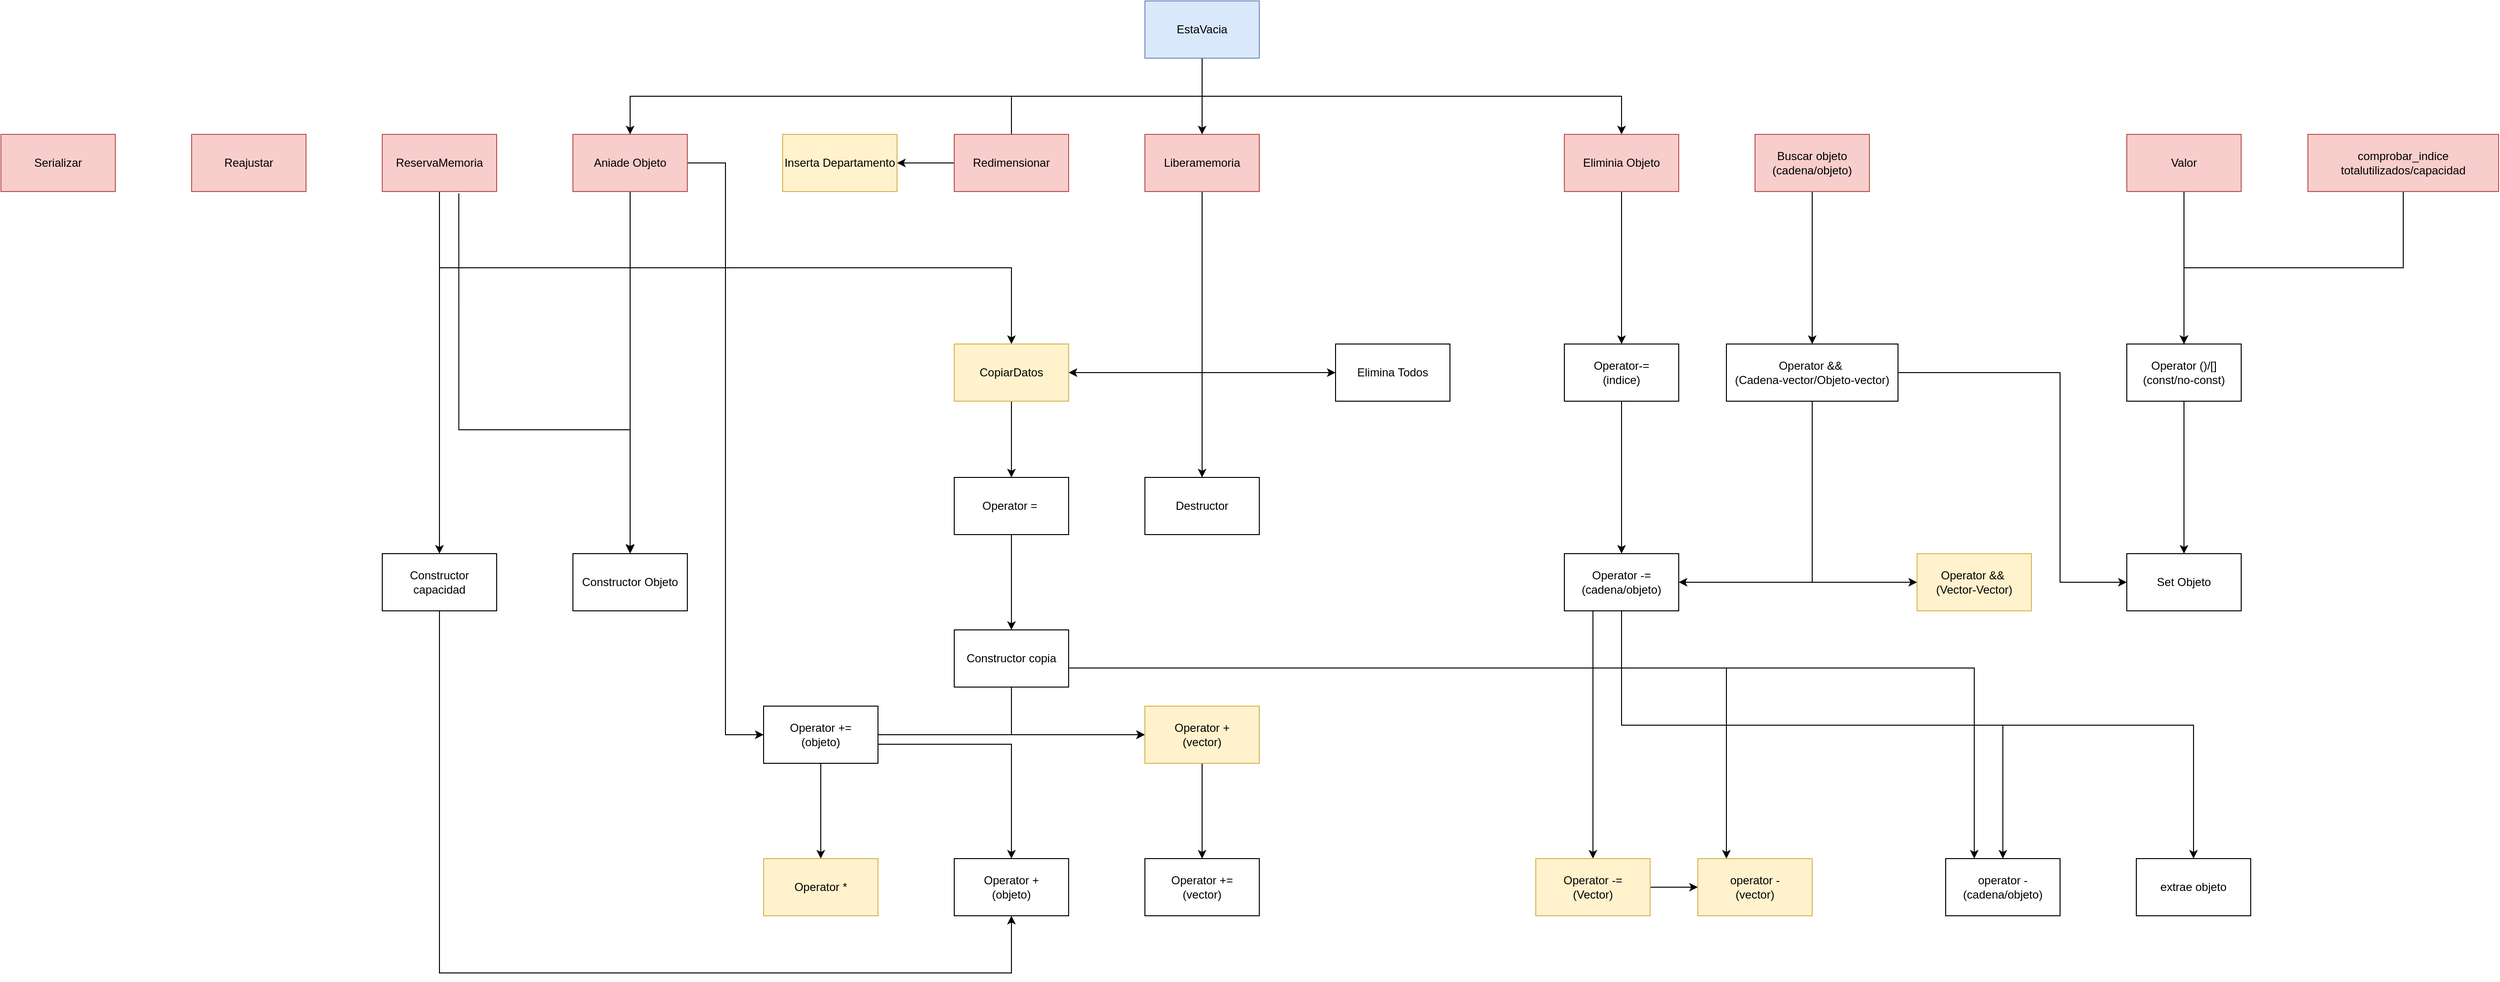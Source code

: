 <mxfile version="21.2.8" type="device">
  <diagram id="C5RBs43oDa-KdzZeNtuy" name="Page-1">
    <mxGraphModel dx="2261" dy="843" grid="1" gridSize="10" guides="1" tooltips="1" connect="1" arrows="1" fold="1" page="1" pageScale="1" pageWidth="827" pageHeight="1169" math="0" shadow="0">
      <root>
        <mxCell id="WIyWlLk6GJQsqaUBKTNV-0" />
        <mxCell id="WIyWlLk6GJQsqaUBKTNV-1" parent="WIyWlLk6GJQsqaUBKTNV-0" />
        <mxCell id="lBbbaVY5z8zjC1P1n53Q-30" style="edgeStyle=orthogonalEdgeStyle;rounded=0;orthogonalLoop=1;jettySize=auto;html=1;exitX=0.5;exitY=1;exitDx=0;exitDy=0;entryX=0.5;entryY=0;entryDx=0;entryDy=0;" parent="WIyWlLk6GJQsqaUBKTNV-1" edge="1">
          <mxGeometry relative="1" as="geometry">
            <mxPoint x="620" y="459" as="sourcePoint" />
            <mxPoint x="620" y="839" as="targetPoint" />
          </mxGeometry>
        </mxCell>
        <mxCell id="8VsjxiuHEeb4ChMc8zv--10" style="edgeStyle=orthogonalEdgeStyle;rounded=0;orthogonalLoop=1;jettySize=auto;html=1;exitX=1;exitY=0.5;exitDx=0;exitDy=0;entryX=0;entryY=0.5;entryDx=0;entryDy=0;" parent="WIyWlLk6GJQsqaUBKTNV-1" source="sUV4AZlqi4DEhkgbtr-B-1" target="lBbbaVY5z8zjC1P1n53Q-7" edge="1">
          <mxGeometry relative="1" as="geometry" />
        </mxCell>
        <mxCell id="sUV4AZlqi4DEhkgbtr-B-1" value="Aniade Objeto" style="rounded=0;whiteSpace=wrap;html=1;fillColor=#f8cecc;strokeColor=#b85450;" parent="WIyWlLk6GJQsqaUBKTNV-1" vertex="1">
          <mxGeometry x="560" y="400" width="120" height="60" as="geometry" />
        </mxCell>
        <mxCell id="8VsjxiuHEeb4ChMc8zv--30" style="edgeStyle=orthogonalEdgeStyle;rounded=0;orthogonalLoop=1;jettySize=auto;html=1;exitX=0.5;exitY=1;exitDx=0;exitDy=0;entryX=0.5;entryY=0;entryDx=0;entryDy=0;" parent="WIyWlLk6GJQsqaUBKTNV-1" source="sUV4AZlqi4DEhkgbtr-B-2" target="8VsjxiuHEeb4ChMc8zv--29" edge="1">
          <mxGeometry relative="1" as="geometry" />
        </mxCell>
        <mxCell id="sUV4AZlqi4DEhkgbtr-B-2" value="Eliminia Objeto" style="rounded=0;whiteSpace=wrap;html=1;fillColor=#f8cecc;strokeColor=#b85450;" parent="WIyWlLk6GJQsqaUBKTNV-1" vertex="1">
          <mxGeometry x="1600" y="400" width="120" height="60" as="geometry" />
        </mxCell>
        <mxCell id="lBbbaVY5z8zjC1P1n53Q-29" style="edgeStyle=orthogonalEdgeStyle;rounded=0;orthogonalLoop=1;jettySize=auto;html=1;exitX=0.669;exitY=1.033;exitDx=0;exitDy=0;entryX=0.5;entryY=0;entryDx=0;entryDy=0;exitPerimeter=0;" parent="WIyWlLk6GJQsqaUBKTNV-1" source="sUV4AZlqi4DEhkgbtr-B-3" target="lBbbaVY5z8zjC1P1n53Q-22" edge="1">
          <mxGeometry relative="1" as="geometry">
            <Array as="points">
              <mxPoint x="440" y="710" />
              <mxPoint x="620" y="710" />
            </Array>
          </mxGeometry>
        </mxCell>
        <mxCell id="8VsjxiuHEeb4ChMc8zv--39" style="edgeStyle=orthogonalEdgeStyle;rounded=0;orthogonalLoop=1;jettySize=auto;html=1;exitX=0.5;exitY=1;exitDx=0;exitDy=0;entryX=0.5;entryY=0;entryDx=0;entryDy=0;" parent="WIyWlLk6GJQsqaUBKTNV-1" source="sUV4AZlqi4DEhkgbtr-B-3" target="sUV4AZlqi4DEhkgbtr-B-10" edge="1">
          <mxGeometry relative="1" as="geometry">
            <Array as="points">
              <mxPoint x="420" y="540" />
              <mxPoint x="1020" y="540" />
            </Array>
          </mxGeometry>
        </mxCell>
        <mxCell id="8VsjxiuHEeb4ChMc8zv--43" style="edgeStyle=orthogonalEdgeStyle;rounded=0;orthogonalLoop=1;jettySize=auto;html=1;exitX=0.5;exitY=1;exitDx=0;exitDy=0;entryX=0.5;entryY=0;entryDx=0;entryDy=0;" parent="WIyWlLk6GJQsqaUBKTNV-1" source="sUV4AZlqi4DEhkgbtr-B-3" target="lBbbaVY5z8zjC1P1n53Q-24" edge="1">
          <mxGeometry relative="1" as="geometry" />
        </mxCell>
        <mxCell id="sUV4AZlqi4DEhkgbtr-B-3" value="ReservaMemoria" style="rounded=0;whiteSpace=wrap;html=1;fillColor=#f8cecc;strokeColor=#b85450;" parent="WIyWlLk6GJQsqaUBKTNV-1" vertex="1">
          <mxGeometry x="360" y="400" width="120" height="60" as="geometry" />
        </mxCell>
        <mxCell id="YaGTStl5wE5xU19HTRNl-0" style="edgeStyle=orthogonalEdgeStyle;rounded=0;orthogonalLoop=1;jettySize=auto;html=1;entryX=0.5;entryY=0;entryDx=0;entryDy=0;" edge="1" parent="WIyWlLk6GJQsqaUBKTNV-1" source="sUV4AZlqi4DEhkgbtr-B-4" target="lBbbaVY5z8zjC1P1n53Q-21">
          <mxGeometry relative="1" as="geometry" />
        </mxCell>
        <mxCell id="YaGTStl5wE5xU19HTRNl-2" style="edgeStyle=orthogonalEdgeStyle;rounded=0;orthogonalLoop=1;jettySize=auto;html=1;exitX=0.5;exitY=1;exitDx=0;exitDy=0;entryX=1;entryY=0.5;entryDx=0;entryDy=0;" edge="1" parent="WIyWlLk6GJQsqaUBKTNV-1" source="sUV4AZlqi4DEhkgbtr-B-4" target="sUV4AZlqi4DEhkgbtr-B-10">
          <mxGeometry relative="1" as="geometry" />
        </mxCell>
        <mxCell id="YaGTStl5wE5xU19HTRNl-3" style="edgeStyle=orthogonalEdgeStyle;rounded=0;orthogonalLoop=1;jettySize=auto;html=1;exitX=0.5;exitY=1;exitDx=0;exitDy=0;entryX=0;entryY=0.5;entryDx=0;entryDy=0;" edge="1" parent="WIyWlLk6GJQsqaUBKTNV-1" source="sUV4AZlqi4DEhkgbtr-B-4" target="lBbbaVY5z8zjC1P1n53Q-2">
          <mxGeometry relative="1" as="geometry" />
        </mxCell>
        <mxCell id="sUV4AZlqi4DEhkgbtr-B-4" value="Liberamemoria" style="rounded=0;whiteSpace=wrap;html=1;fillColor=#f8cecc;strokeColor=#b85450;" parent="WIyWlLk6GJQsqaUBKTNV-1" vertex="1">
          <mxGeometry x="1160" y="400" width="120" height="60" as="geometry" />
        </mxCell>
        <mxCell id="sUV4AZlqi4DEhkgbtr-B-5" value="Reajustar" style="rounded=0;whiteSpace=wrap;html=1;fillColor=#f8cecc;strokeColor=#b85450;" parent="WIyWlLk6GJQsqaUBKTNV-1" vertex="1">
          <mxGeometry x="160" y="400" width="120" height="60" as="geometry" />
        </mxCell>
        <mxCell id="8VsjxiuHEeb4ChMc8zv--28" style="edgeStyle=orthogonalEdgeStyle;rounded=0;orthogonalLoop=1;jettySize=auto;html=1;exitX=0.5;exitY=0;exitDx=0;exitDy=0;entryX=0.5;entryY=0;entryDx=0;entryDy=0;" parent="WIyWlLk6GJQsqaUBKTNV-1" source="sUV4AZlqi4DEhkgbtr-B-6" target="sUV4AZlqi4DEhkgbtr-B-2" edge="1">
          <mxGeometry relative="1" as="geometry">
            <Array as="points">
              <mxPoint x="1020" y="360" />
              <mxPoint x="1660" y="360" />
            </Array>
          </mxGeometry>
        </mxCell>
        <mxCell id="8VsjxiuHEeb4ChMc8zv--38" style="edgeStyle=orthogonalEdgeStyle;rounded=0;orthogonalLoop=1;jettySize=auto;html=1;exitX=0.5;exitY=0;exitDx=0;exitDy=0;entryX=0.5;entryY=0;entryDx=0;entryDy=0;" parent="WIyWlLk6GJQsqaUBKTNV-1" source="sUV4AZlqi4DEhkgbtr-B-6" target="sUV4AZlqi4DEhkgbtr-B-1" edge="1">
          <mxGeometry relative="1" as="geometry">
            <Array as="points">
              <mxPoint x="1020" y="360" />
              <mxPoint x="620" y="360" />
            </Array>
          </mxGeometry>
        </mxCell>
        <mxCell id="8VsjxiuHEeb4ChMc8zv--41" value="" style="edgeStyle=orthogonalEdgeStyle;rounded=0;orthogonalLoop=1;jettySize=auto;html=1;" parent="WIyWlLk6GJQsqaUBKTNV-1" source="sUV4AZlqi4DEhkgbtr-B-6" target="lBbbaVY5z8zjC1P1n53Q-3" edge="1">
          <mxGeometry relative="1" as="geometry" />
        </mxCell>
        <mxCell id="sUV4AZlqi4DEhkgbtr-B-6" value="Redimensionar" style="rounded=0;whiteSpace=wrap;html=1;fillColor=#f8cecc;strokeColor=#b85450;" parent="WIyWlLk6GJQsqaUBKTNV-1" vertex="1">
          <mxGeometry x="960" y="400" width="120" height="60" as="geometry" />
        </mxCell>
        <mxCell id="lBbbaVY5z8zjC1P1n53Q-33" style="edgeStyle=orthogonalEdgeStyle;rounded=0;orthogonalLoop=1;jettySize=auto;html=1;exitX=0.5;exitY=1;exitDx=0;exitDy=0;entryX=0.5;entryY=0;entryDx=0;entryDy=0;" parent="WIyWlLk6GJQsqaUBKTNV-1" source="sUV4AZlqi4DEhkgbtr-B-7" target="lBbbaVY5z8zjC1P1n53Q-12" edge="1">
          <mxGeometry relative="1" as="geometry" />
        </mxCell>
        <mxCell id="sUV4AZlqi4DEhkgbtr-B-7" value="Valor" style="rounded=0;whiteSpace=wrap;html=1;fillColor=#f8cecc;strokeColor=#b85450;" parent="WIyWlLk6GJQsqaUBKTNV-1" vertex="1">
          <mxGeometry x="2190" y="400" width="120" height="60" as="geometry" />
        </mxCell>
        <mxCell id="8VsjxiuHEeb4ChMc8zv--25" style="edgeStyle=orthogonalEdgeStyle;rounded=0;orthogonalLoop=1;jettySize=auto;html=1;exitX=0.5;exitY=1;exitDx=0;exitDy=0;entryX=0.5;entryY=0;entryDx=0;entryDy=0;" parent="WIyWlLk6GJQsqaUBKTNV-1" source="sUV4AZlqi4DEhkgbtr-B-10" target="lBbbaVY5z8zjC1P1n53Q-13" edge="1">
          <mxGeometry relative="1" as="geometry" />
        </mxCell>
        <mxCell id="sUV4AZlqi4DEhkgbtr-B-10" value="CopiarDatos" style="rounded=0;whiteSpace=wrap;html=1;fillColor=#fff2cc;strokeColor=#d6b656;" parent="WIyWlLk6GJQsqaUBKTNV-1" vertex="1">
          <mxGeometry x="960" y="620" width="120" height="60" as="geometry" />
        </mxCell>
        <mxCell id="lBbbaVY5z8zjC1P1n53Q-35" style="edgeStyle=orthogonalEdgeStyle;rounded=0;orthogonalLoop=1;jettySize=auto;html=1;exitX=0.5;exitY=1;exitDx=0;exitDy=0;entryX=0.5;entryY=0;entryDx=0;entryDy=0;" parent="WIyWlLk6GJQsqaUBKTNV-1" source="lBbbaVY5z8zjC1P1n53Q-0" target="lBbbaVY5z8zjC1P1n53Q-12" edge="1">
          <mxGeometry relative="1" as="geometry" />
        </mxCell>
        <mxCell id="lBbbaVY5z8zjC1P1n53Q-0" value="comprobar_indice&lt;br&gt;totalutilizados/capacidad" style="rounded=0;whiteSpace=wrap;html=1;fillColor=#f8cecc;strokeColor=#b85450;" parent="WIyWlLk6GJQsqaUBKTNV-1" vertex="1">
          <mxGeometry x="2380" y="400" width="200" height="60" as="geometry" />
        </mxCell>
        <mxCell id="lBbbaVY5z8zjC1P1n53Q-1" value="extrae objeto" style="rounded=0;whiteSpace=wrap;html=1;" parent="WIyWlLk6GJQsqaUBKTNV-1" vertex="1">
          <mxGeometry x="2200" y="1160" width="120" height="60" as="geometry" />
        </mxCell>
        <mxCell id="lBbbaVY5z8zjC1P1n53Q-2" value="Elimina Todos" style="rounded=0;whiteSpace=wrap;html=1;" parent="WIyWlLk6GJQsqaUBKTNV-1" vertex="1">
          <mxGeometry x="1360" y="620" width="120" height="60" as="geometry" />
        </mxCell>
        <mxCell id="lBbbaVY5z8zjC1P1n53Q-3" value="Inserta Departamento" style="rounded=0;whiteSpace=wrap;html=1;fillColor=#fff2cc;strokeColor=#d6b656;" parent="WIyWlLk6GJQsqaUBKTNV-1" vertex="1">
          <mxGeometry x="780" y="400" width="120" height="60" as="geometry" />
        </mxCell>
        <mxCell id="lBbbaVY5z8zjC1P1n53Q-63" style="edgeStyle=orthogonalEdgeStyle;rounded=0;orthogonalLoop=1;jettySize=auto;html=1;exitX=0.5;exitY=1;exitDx=0;exitDy=0;entryX=0.5;entryY=0;entryDx=0;entryDy=0;" parent="WIyWlLk6GJQsqaUBKTNV-1" source="lBbbaVY5z8zjC1P1n53Q-4" target="lBbbaVY5z8zjC1P1n53Q-8" edge="1">
          <mxGeometry relative="1" as="geometry" />
        </mxCell>
        <mxCell id="lBbbaVY5z8zjC1P1n53Q-4" value="Buscar objeto&lt;br&gt;(cadena/objeto)" style="rounded=0;whiteSpace=wrap;html=1;fillColor=#f8cecc;strokeColor=#b85450;" parent="WIyWlLk6GJQsqaUBKTNV-1" vertex="1">
          <mxGeometry x="1800" y="400" width="120" height="60" as="geometry" />
        </mxCell>
        <mxCell id="lBbbaVY5z8zjC1P1n53Q-49" style="edgeStyle=orthogonalEdgeStyle;rounded=0;orthogonalLoop=1;jettySize=auto;html=1;exitX=0.5;exitY=1;exitDx=0;exitDy=0;entryX=0.5;entryY=0;entryDx=0;entryDy=0;" parent="WIyWlLk6GJQsqaUBKTNV-1" source="lBbbaVY5z8zjC1P1n53Q-6" target="lBbbaVY5z8zjC1P1n53Q-48" edge="1">
          <mxGeometry relative="1" as="geometry">
            <Array as="points">
              <mxPoint x="1630" y="900" />
            </Array>
          </mxGeometry>
        </mxCell>
        <mxCell id="lBbbaVY5z8zjC1P1n53Q-65" style="edgeStyle=orthogonalEdgeStyle;rounded=0;orthogonalLoop=1;jettySize=auto;html=1;exitX=0.5;exitY=1;exitDx=0;exitDy=0;entryX=0.5;entryY=0;entryDx=0;entryDy=0;" parent="WIyWlLk6GJQsqaUBKTNV-1" source="lBbbaVY5z8zjC1P1n53Q-6" target="lBbbaVY5z8zjC1P1n53Q-58" edge="1">
          <mxGeometry relative="1" as="geometry">
            <Array as="points">
              <mxPoint x="1660" y="1020" />
              <mxPoint x="2060" y="1020" />
            </Array>
          </mxGeometry>
        </mxCell>
        <mxCell id="lBbbaVY5z8zjC1P1n53Q-68" style="edgeStyle=orthogonalEdgeStyle;rounded=0;orthogonalLoop=1;jettySize=auto;html=1;exitX=0.5;exitY=1;exitDx=0;exitDy=0;entryX=0.5;entryY=0;entryDx=0;entryDy=0;" parent="WIyWlLk6GJQsqaUBKTNV-1" source="lBbbaVY5z8zjC1P1n53Q-6" target="lBbbaVY5z8zjC1P1n53Q-1" edge="1">
          <mxGeometry relative="1" as="geometry">
            <Array as="points">
              <mxPoint x="1660" y="1020" />
              <mxPoint x="2260" y="1020" />
            </Array>
          </mxGeometry>
        </mxCell>
        <mxCell id="lBbbaVY5z8zjC1P1n53Q-6" value="Operator -= (cadena/objeto)" style="rounded=0;whiteSpace=wrap;html=1;" parent="WIyWlLk6GJQsqaUBKTNV-1" vertex="1">
          <mxGeometry x="1600" y="840" width="120" height="60" as="geometry" />
        </mxCell>
        <mxCell id="8VsjxiuHEeb4ChMc8zv--8" style="edgeStyle=orthogonalEdgeStyle;rounded=0;orthogonalLoop=1;jettySize=auto;html=1;exitX=0.5;exitY=1;exitDx=0;exitDy=0;entryX=0.5;entryY=0;entryDx=0;entryDy=0;" parent="WIyWlLk6GJQsqaUBKTNV-1" source="lBbbaVY5z8zjC1P1n53Q-7" target="lBbbaVY5z8zjC1P1n53Q-9" edge="1">
          <mxGeometry relative="1" as="geometry" />
        </mxCell>
        <mxCell id="8VsjxiuHEeb4ChMc8zv--17" style="edgeStyle=orthogonalEdgeStyle;rounded=0;orthogonalLoop=1;jettySize=auto;html=1;exitX=1;exitY=0.5;exitDx=0;exitDy=0;entryX=0;entryY=0.5;entryDx=0;entryDy=0;" parent="WIyWlLk6GJQsqaUBKTNV-1" source="lBbbaVY5z8zjC1P1n53Q-7" target="lBbbaVY5z8zjC1P1n53Q-40" edge="1">
          <mxGeometry relative="1" as="geometry" />
        </mxCell>
        <mxCell id="mERDGh5SQpZNU9xWW18F-1" style="edgeStyle=orthogonalEdgeStyle;rounded=0;orthogonalLoop=1;jettySize=auto;html=1;exitX=1;exitY=0.5;exitDx=0;exitDy=0;entryX=0.5;entryY=0;entryDx=0;entryDy=0;" parent="WIyWlLk6GJQsqaUBKTNV-1" source="lBbbaVY5z8zjC1P1n53Q-7" target="lBbbaVY5z8zjC1P1n53Q-11" edge="1">
          <mxGeometry relative="1" as="geometry">
            <Array as="points">
              <mxPoint x="880" y="1040" />
              <mxPoint x="1020" y="1040" />
            </Array>
          </mxGeometry>
        </mxCell>
        <mxCell id="lBbbaVY5z8zjC1P1n53Q-7" value="Operator +=&lt;br&gt;(objeto)" style="rounded=0;whiteSpace=wrap;html=1;" parent="WIyWlLk6GJQsqaUBKTNV-1" vertex="1">
          <mxGeometry x="760" y="1000" width="120" height="60" as="geometry" />
        </mxCell>
        <mxCell id="lBbbaVY5z8zjC1P1n53Q-64" style="edgeStyle=orthogonalEdgeStyle;rounded=0;orthogonalLoop=1;jettySize=auto;html=1;exitX=0.5;exitY=1;exitDx=0;exitDy=0;entryX=1;entryY=0.5;entryDx=0;entryDy=0;" parent="WIyWlLk6GJQsqaUBKTNV-1" source="lBbbaVY5z8zjC1P1n53Q-8" target="lBbbaVY5z8zjC1P1n53Q-6" edge="1">
          <mxGeometry relative="1" as="geometry" />
        </mxCell>
        <mxCell id="8VsjxiuHEeb4ChMc8zv--36" style="edgeStyle=orthogonalEdgeStyle;rounded=0;orthogonalLoop=1;jettySize=auto;html=1;exitX=0.5;exitY=1;exitDx=0;exitDy=0;entryX=0;entryY=0.5;entryDx=0;entryDy=0;" parent="WIyWlLk6GJQsqaUBKTNV-1" source="lBbbaVY5z8zjC1P1n53Q-8" target="8VsjxiuHEeb4ChMc8zv--34" edge="1">
          <mxGeometry relative="1" as="geometry" />
        </mxCell>
        <mxCell id="8VsjxiuHEeb4ChMc8zv--37" style="edgeStyle=orthogonalEdgeStyle;rounded=0;orthogonalLoop=1;jettySize=auto;html=1;exitX=1;exitY=0.5;exitDx=0;exitDy=0;entryX=0;entryY=0.5;entryDx=0;entryDy=0;" parent="WIyWlLk6GJQsqaUBKTNV-1" source="lBbbaVY5z8zjC1P1n53Q-8" target="lBbbaVY5z8zjC1P1n53Q-17" edge="1">
          <mxGeometry relative="1" as="geometry">
            <Array as="points">
              <mxPoint x="2120" y="650" />
              <mxPoint x="2120" y="870" />
            </Array>
          </mxGeometry>
        </mxCell>
        <mxCell id="lBbbaVY5z8zjC1P1n53Q-8" value="Operator &amp;amp;&amp;amp;&amp;nbsp;&lt;br&gt;(Cadena-vector/Objeto-vector)" style="rounded=0;whiteSpace=wrap;html=1;" parent="WIyWlLk6GJQsqaUBKTNV-1" vertex="1">
          <mxGeometry x="1770" y="620" width="180" height="60" as="geometry" />
        </mxCell>
        <mxCell id="lBbbaVY5z8zjC1P1n53Q-9" value="Operator *" style="rounded=0;whiteSpace=wrap;html=1;fillColor=#fff2cc;strokeColor=#d6b656;" parent="WIyWlLk6GJQsqaUBKTNV-1" vertex="1">
          <mxGeometry x="760" y="1160" width="120" height="60" as="geometry" />
        </mxCell>
        <mxCell id="lBbbaVY5z8zjC1P1n53Q-10" value="operator -&lt;br&gt;(vector)" style="rounded=0;whiteSpace=wrap;html=1;fillColor=#fff2cc;strokeColor=#d6b656;" parent="WIyWlLk6GJQsqaUBKTNV-1" vertex="1">
          <mxGeometry x="1740" y="1160" width="120" height="60" as="geometry" />
        </mxCell>
        <mxCell id="lBbbaVY5z8zjC1P1n53Q-11" value="Operator +&lt;br&gt;    (objeto)" style="rounded=0;whiteSpace=wrap;html=1;" parent="WIyWlLk6GJQsqaUBKTNV-1" vertex="1">
          <mxGeometry x="960" y="1160" width="120" height="60" as="geometry" />
        </mxCell>
        <mxCell id="lBbbaVY5z8zjC1P1n53Q-34" style="edgeStyle=orthogonalEdgeStyle;rounded=0;orthogonalLoop=1;jettySize=auto;html=1;exitX=0.5;exitY=1;exitDx=0;exitDy=0;entryX=0.5;entryY=0;entryDx=0;entryDy=0;" parent="WIyWlLk6GJQsqaUBKTNV-1" source="lBbbaVY5z8zjC1P1n53Q-12" target="lBbbaVY5z8zjC1P1n53Q-17" edge="1">
          <mxGeometry relative="1" as="geometry" />
        </mxCell>
        <mxCell id="lBbbaVY5z8zjC1P1n53Q-12" value="Operator ()/[]&lt;br&gt;(const/no-const)" style="rounded=0;whiteSpace=wrap;html=1;" parent="WIyWlLk6GJQsqaUBKTNV-1" vertex="1">
          <mxGeometry x="2190" y="620" width="120" height="60" as="geometry" />
        </mxCell>
        <mxCell id="8VsjxiuHEeb4ChMc8zv--27" style="edgeStyle=orthogonalEdgeStyle;rounded=0;orthogonalLoop=1;jettySize=auto;html=1;exitX=0.5;exitY=1;exitDx=0;exitDy=0;entryX=0.5;entryY=0;entryDx=0;entryDy=0;" parent="WIyWlLk6GJQsqaUBKTNV-1" source="lBbbaVY5z8zjC1P1n53Q-13" target="lBbbaVY5z8zjC1P1n53Q-23" edge="1">
          <mxGeometry relative="1" as="geometry" />
        </mxCell>
        <mxCell id="lBbbaVY5z8zjC1P1n53Q-13" value="Operator =&amp;nbsp;" style="rounded=0;whiteSpace=wrap;html=1;" parent="WIyWlLk6GJQsqaUBKTNV-1" vertex="1">
          <mxGeometry x="960" y="760" width="120" height="60" as="geometry" />
        </mxCell>
        <mxCell id="lBbbaVY5z8zjC1P1n53Q-14" value="Serializar" style="rounded=0;whiteSpace=wrap;html=1;fillColor=#f8cecc;strokeColor=#b85450;" parent="WIyWlLk6GJQsqaUBKTNV-1" vertex="1">
          <mxGeometry x="-40" y="400" width="120" height="60" as="geometry" />
        </mxCell>
        <mxCell id="lBbbaVY5z8zjC1P1n53Q-17" value="Set Objeto" style="rounded=0;whiteSpace=wrap;html=1;" parent="WIyWlLk6GJQsqaUBKTNV-1" vertex="1">
          <mxGeometry x="2190" y="840" width="120" height="60" as="geometry" />
        </mxCell>
        <mxCell id="lBbbaVY5z8zjC1P1n53Q-51" style="edgeStyle=orthogonalEdgeStyle;rounded=0;orthogonalLoop=1;jettySize=auto;html=1;exitX=0.5;exitY=1;exitDx=0;exitDy=0;entryX=0.5;entryY=0;entryDx=0;entryDy=0;" parent="WIyWlLk6GJQsqaUBKTNV-1" source="lBbbaVY5z8zjC1P1n53Q-18" target="sUV4AZlqi4DEhkgbtr-B-4" edge="1">
          <mxGeometry relative="1" as="geometry" />
        </mxCell>
        <mxCell id="lBbbaVY5z8zjC1P1n53Q-18" value="EstaVacia" style="rounded=0;whiteSpace=wrap;html=1;fillColor=#dae8fc;strokeColor=#6c8ebf;" parent="WIyWlLk6GJQsqaUBKTNV-1" vertex="1">
          <mxGeometry x="1160" y="260" width="120" height="60" as="geometry" />
        </mxCell>
        <mxCell id="lBbbaVY5z8zjC1P1n53Q-21" value="Destructor" style="rounded=0;whiteSpace=wrap;html=1;" parent="WIyWlLk6GJQsqaUBKTNV-1" vertex="1">
          <mxGeometry x="1160" y="760" width="120" height="60" as="geometry" />
        </mxCell>
        <mxCell id="lBbbaVY5z8zjC1P1n53Q-22" value="Constructor Objeto" style="rounded=0;whiteSpace=wrap;html=1;" parent="WIyWlLk6GJQsqaUBKTNV-1" vertex="1">
          <mxGeometry x="560" y="840" width="120" height="60" as="geometry" />
        </mxCell>
        <mxCell id="8VsjxiuHEeb4ChMc8zv--16" style="edgeStyle=orthogonalEdgeStyle;rounded=0;orthogonalLoop=1;jettySize=auto;html=1;exitX=0.5;exitY=1;exitDx=0;exitDy=0;entryX=0;entryY=0.5;entryDx=0;entryDy=0;" parent="WIyWlLk6GJQsqaUBKTNV-1" source="lBbbaVY5z8zjC1P1n53Q-23" target="lBbbaVY5z8zjC1P1n53Q-40" edge="1">
          <mxGeometry relative="1" as="geometry" />
        </mxCell>
        <mxCell id="8VsjxiuHEeb4ChMc8zv--33" style="edgeStyle=orthogonalEdgeStyle;rounded=0;orthogonalLoop=1;jettySize=auto;html=1;exitX=1;exitY=0.5;exitDx=0;exitDy=0;entryX=0.25;entryY=0;entryDx=0;entryDy=0;" parent="WIyWlLk6GJQsqaUBKTNV-1" source="lBbbaVY5z8zjC1P1n53Q-23" target="lBbbaVY5z8zjC1P1n53Q-58" edge="1">
          <mxGeometry relative="1" as="geometry">
            <Array as="points">
              <mxPoint x="1080" y="960" />
              <mxPoint x="2030" y="960" />
            </Array>
          </mxGeometry>
        </mxCell>
        <mxCell id="8VsjxiuHEeb4ChMc8zv--42" style="edgeStyle=orthogonalEdgeStyle;rounded=0;orthogonalLoop=1;jettySize=auto;html=1;exitX=1;exitY=0.5;exitDx=0;exitDy=0;entryX=0.25;entryY=0;entryDx=0;entryDy=0;" parent="WIyWlLk6GJQsqaUBKTNV-1" source="lBbbaVY5z8zjC1P1n53Q-23" target="lBbbaVY5z8zjC1P1n53Q-10" edge="1">
          <mxGeometry relative="1" as="geometry">
            <Array as="points">
              <mxPoint x="1080" y="960" />
              <mxPoint x="1770" y="960" />
            </Array>
          </mxGeometry>
        </mxCell>
        <mxCell id="lBbbaVY5z8zjC1P1n53Q-23" value="Constructor copia" style="rounded=0;whiteSpace=wrap;html=1;" parent="WIyWlLk6GJQsqaUBKTNV-1" vertex="1">
          <mxGeometry x="960" y="920" width="120" height="60" as="geometry" />
        </mxCell>
        <mxCell id="mERDGh5SQpZNU9xWW18F-0" style="edgeStyle=orthogonalEdgeStyle;rounded=0;orthogonalLoop=1;jettySize=auto;html=1;exitX=0.5;exitY=1;exitDx=0;exitDy=0;entryX=0.5;entryY=1;entryDx=0;entryDy=0;" parent="WIyWlLk6GJQsqaUBKTNV-1" source="lBbbaVY5z8zjC1P1n53Q-24" target="lBbbaVY5z8zjC1P1n53Q-11" edge="1">
          <mxGeometry relative="1" as="geometry">
            <Array as="points">
              <mxPoint x="420" y="1280" />
              <mxPoint x="1020" y="1280" />
            </Array>
          </mxGeometry>
        </mxCell>
        <mxCell id="lBbbaVY5z8zjC1P1n53Q-24" value="Constructor capacidad" style="rounded=0;whiteSpace=wrap;html=1;" parent="WIyWlLk6GJQsqaUBKTNV-1" vertex="1">
          <mxGeometry x="360" y="840" width="120" height="60" as="geometry" />
        </mxCell>
        <mxCell id="lBbbaVY5z8zjC1P1n53Q-43" style="edgeStyle=orthogonalEdgeStyle;rounded=0;orthogonalLoop=1;jettySize=auto;html=1;exitX=0.5;exitY=1;exitDx=0;exitDy=0;entryX=0.5;entryY=0;entryDx=0;entryDy=0;" parent="WIyWlLk6GJQsqaUBKTNV-1" source="lBbbaVY5z8zjC1P1n53Q-40" target="lBbbaVY5z8zjC1P1n53Q-42" edge="1">
          <mxGeometry relative="1" as="geometry" />
        </mxCell>
        <mxCell id="lBbbaVY5z8zjC1P1n53Q-40" value="Operator +&lt;br&gt;    (vector)" style="rounded=0;whiteSpace=wrap;html=1;fillColor=#fff2cc;strokeColor=#d6b656;" parent="WIyWlLk6GJQsqaUBKTNV-1" vertex="1">
          <mxGeometry x="1160" y="1000" width="120" height="60" as="geometry" />
        </mxCell>
        <mxCell id="lBbbaVY5z8zjC1P1n53Q-42" value="Operator +=&lt;br&gt;(vector)" style="rounded=0;whiteSpace=wrap;html=1;" parent="WIyWlLk6GJQsqaUBKTNV-1" vertex="1">
          <mxGeometry x="1160" y="1160" width="120" height="60" as="geometry" />
        </mxCell>
        <mxCell id="mERDGh5SQpZNU9xWW18F-3" value="" style="edgeStyle=orthogonalEdgeStyle;rounded=0;orthogonalLoop=1;jettySize=auto;html=1;" parent="WIyWlLk6GJQsqaUBKTNV-1" source="lBbbaVY5z8zjC1P1n53Q-48" target="lBbbaVY5z8zjC1P1n53Q-10" edge="1">
          <mxGeometry relative="1" as="geometry" />
        </mxCell>
        <mxCell id="lBbbaVY5z8zjC1P1n53Q-48" value="Operator -=&lt;br&gt;(Vector)" style="rounded=0;whiteSpace=wrap;html=1;fillColor=#fff2cc;strokeColor=#d6b656;" parent="WIyWlLk6GJQsqaUBKTNV-1" vertex="1">
          <mxGeometry x="1570" y="1160" width="120" height="60" as="geometry" />
        </mxCell>
        <mxCell id="lBbbaVY5z8zjC1P1n53Q-58" value="operator -&lt;br&gt;(cadena/objeto)" style="rounded=0;whiteSpace=wrap;html=1;" parent="WIyWlLk6GJQsqaUBKTNV-1" vertex="1">
          <mxGeometry x="2000" y="1160" width="120" height="60" as="geometry" />
        </mxCell>
        <mxCell id="8VsjxiuHEeb4ChMc8zv--31" style="edgeStyle=orthogonalEdgeStyle;rounded=0;orthogonalLoop=1;jettySize=auto;html=1;exitX=0.5;exitY=1;exitDx=0;exitDy=0;entryX=0.5;entryY=0;entryDx=0;entryDy=0;" parent="WIyWlLk6GJQsqaUBKTNV-1" source="8VsjxiuHEeb4ChMc8zv--29" target="lBbbaVY5z8zjC1P1n53Q-6" edge="1">
          <mxGeometry relative="1" as="geometry" />
        </mxCell>
        <mxCell id="8VsjxiuHEeb4ChMc8zv--29" value="Operator-=&lt;br&gt;(indice)" style="rounded=0;whiteSpace=wrap;html=1;" parent="WIyWlLk6GJQsqaUBKTNV-1" vertex="1">
          <mxGeometry x="1600" y="620" width="120" height="60" as="geometry" />
        </mxCell>
        <mxCell id="8VsjxiuHEeb4ChMc8zv--34" value="Operator &amp;amp;&amp;amp;&amp;nbsp;&lt;br&gt;(Vector-Vector)" style="rounded=0;whiteSpace=wrap;html=1;fillColor=#fff2cc;strokeColor=#d6b656;" parent="WIyWlLk6GJQsqaUBKTNV-1" vertex="1">
          <mxGeometry x="1970" y="840" width="120" height="60" as="geometry" />
        </mxCell>
      </root>
    </mxGraphModel>
  </diagram>
</mxfile>
